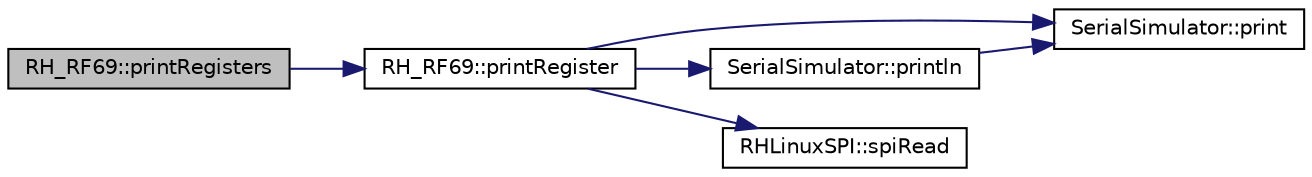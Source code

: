 digraph "RH_RF69::printRegisters"
{
 // LATEX_PDF_SIZE
  edge [fontname="Helvetica",fontsize="10",labelfontname="Helvetica",labelfontsize="10"];
  node [fontname="Helvetica",fontsize="10",shape=record];
  rankdir="LR";
  Node1 [label="RH_RF69::printRegisters",height=0.2,width=0.4,color="black", fillcolor="grey75", style="filled", fontcolor="black",tooltip=" "];
  Node1 -> Node2 [color="midnightblue",fontsize="10",style="solid",fontname="Helvetica"];
  Node2 [label="RH_RF69::printRegister",height=0.2,width=0.4,color="black", fillcolor="white", style="filled",URL="$class_r_h___r_f69.html#aa09f8182eea13623f2fee4059d13d6f7",tooltip=" "];
  Node2 -> Node3 [color="midnightblue",fontsize="10",style="solid",fontname="Helvetica"];
  Node3 [label="SerialSimulator::print",height=0.2,width=0.4,color="black", fillcolor="white", style="filled",URL="$class_serial_simulator.html#a234ffff97bfc7399b1d8edb3e4240380",tooltip=" "];
  Node2 -> Node4 [color="midnightblue",fontsize="10",style="solid",fontname="Helvetica"];
  Node4 [label="SerialSimulator::println",height=0.2,width=0.4,color="black", fillcolor="white", style="filled",URL="$class_serial_simulator.html#a7091e824733afdea0ff2a8baa2ad83d6",tooltip=" "];
  Node4 -> Node3 [color="midnightblue",fontsize="10",style="solid",fontname="Helvetica"];
  Node2 -> Node5 [color="midnightblue",fontsize="10",style="solid",fontname="Helvetica"];
  Node5 [label="RHLinuxSPI::spiRead",height=0.2,width=0.4,color="black", fillcolor="white", style="filled",URL="$class_r_h_linux_s_p_i.html#a108544d2b05b5898ae52fa131c002aa2",tooltip=" "];
}
